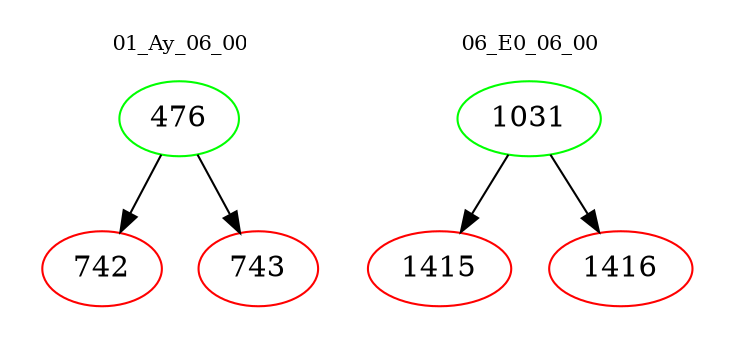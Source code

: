 digraph{
subgraph cluster_0 {
color = white
label = "01_Ay_06_00";
fontsize=10;
T0_476 [label="476", color="green"]
T0_476 -> T0_742 [color="black"]
T0_742 [label="742", color="red"]
T0_476 -> T0_743 [color="black"]
T0_743 [label="743", color="red"]
}
subgraph cluster_1 {
color = white
label = "06_E0_06_00";
fontsize=10;
T1_1031 [label="1031", color="green"]
T1_1031 -> T1_1415 [color="black"]
T1_1415 [label="1415", color="red"]
T1_1031 -> T1_1416 [color="black"]
T1_1416 [label="1416", color="red"]
}
}
